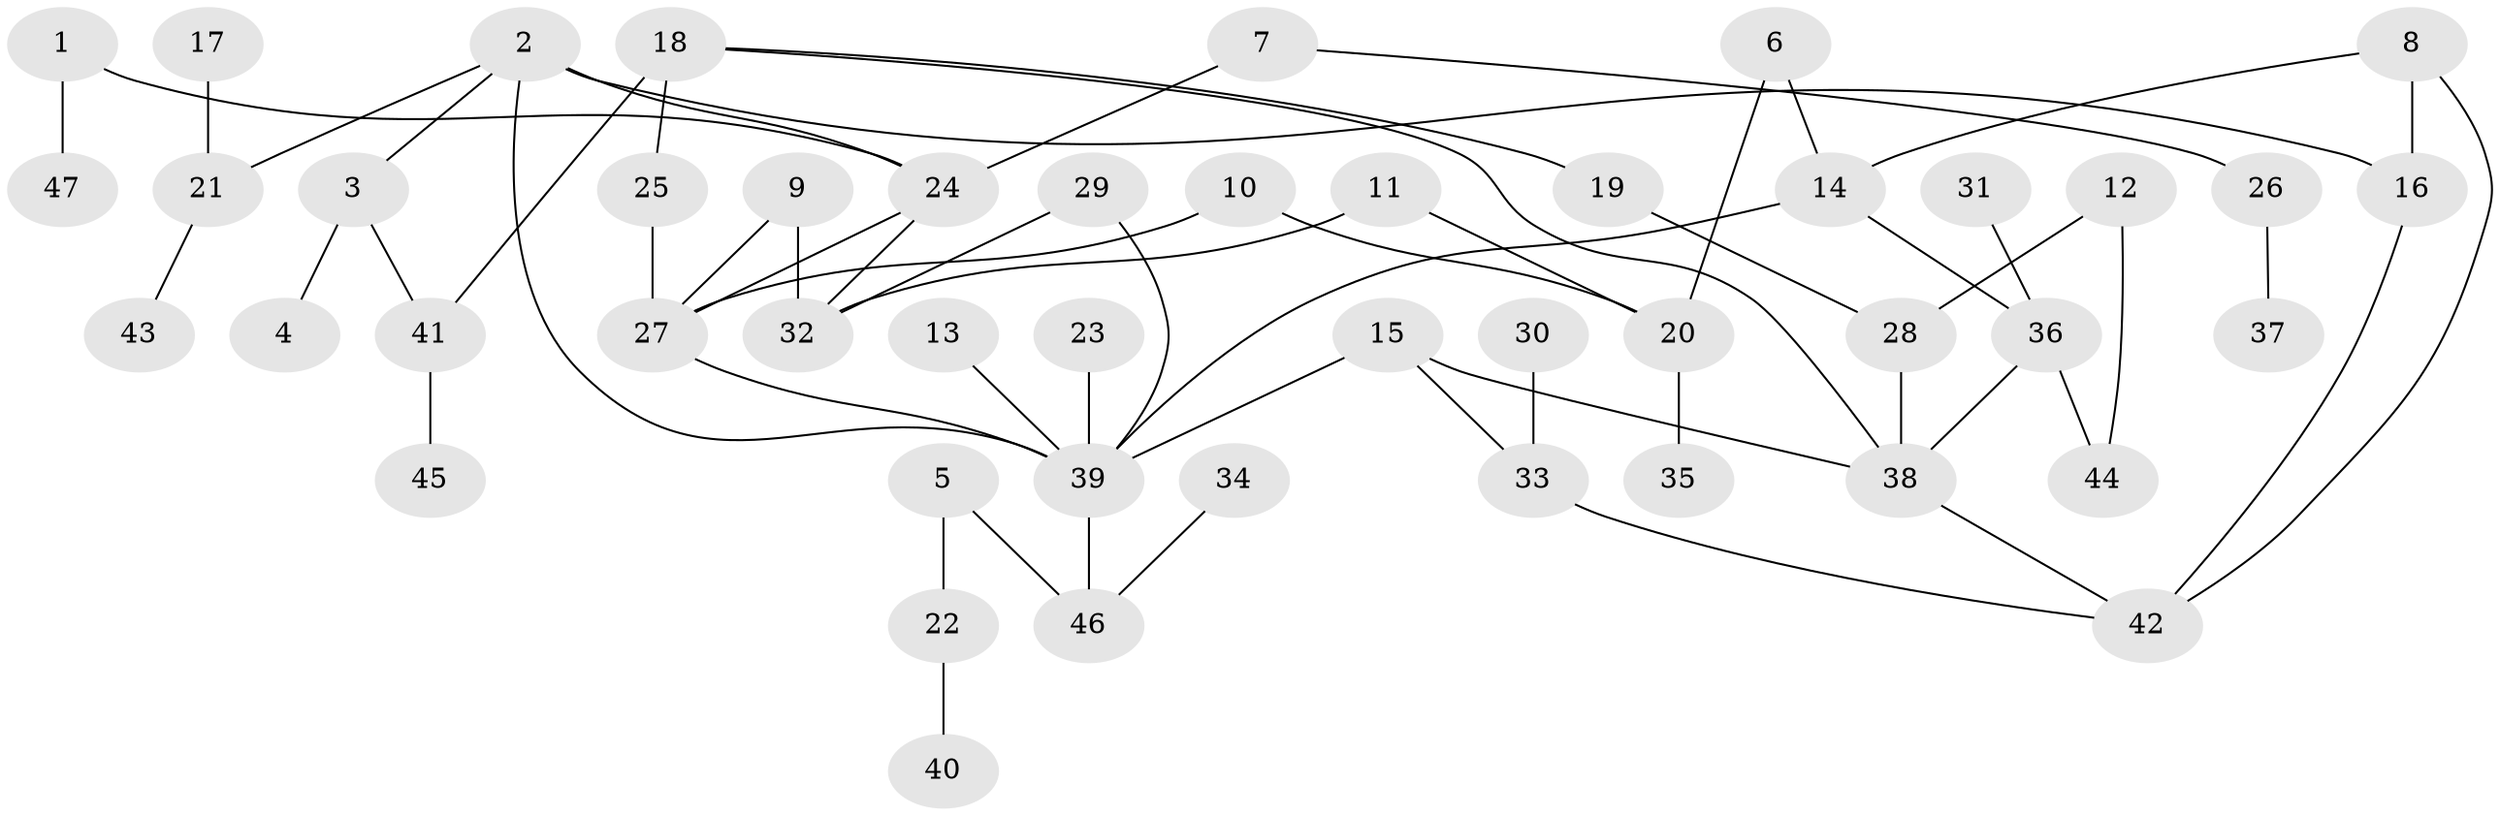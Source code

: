 // original degree distribution, {6: 0.010638297872340425, 5: 0.06382978723404255, 8: 0.010638297872340425, 7: 0.010638297872340425, 4: 0.0851063829787234, 2: 0.2978723404255319, 3: 0.14893617021276595, 1: 0.3723404255319149}
// Generated by graph-tools (version 1.1) at 2025/36/03/04/25 23:36:00]
// undirected, 47 vertices, 60 edges
graph export_dot {
  node [color=gray90,style=filled];
  1;
  2;
  3;
  4;
  5;
  6;
  7;
  8;
  9;
  10;
  11;
  12;
  13;
  14;
  15;
  16;
  17;
  18;
  19;
  20;
  21;
  22;
  23;
  24;
  25;
  26;
  27;
  28;
  29;
  30;
  31;
  32;
  33;
  34;
  35;
  36;
  37;
  38;
  39;
  40;
  41;
  42;
  43;
  44;
  45;
  46;
  47;
  1 -- 24 [weight=1.0];
  1 -- 47 [weight=1.0];
  2 -- 3 [weight=1.0];
  2 -- 16 [weight=1.0];
  2 -- 21 [weight=1.0];
  2 -- 24 [weight=1.0];
  2 -- 39 [weight=1.0];
  3 -- 4 [weight=1.0];
  3 -- 41 [weight=1.0];
  5 -- 22 [weight=1.0];
  5 -- 46 [weight=1.0];
  6 -- 14 [weight=1.0];
  6 -- 20 [weight=1.0];
  7 -- 24 [weight=1.0];
  7 -- 26 [weight=1.0];
  8 -- 14 [weight=1.0];
  8 -- 16 [weight=1.0];
  8 -- 42 [weight=1.0];
  9 -- 27 [weight=1.0];
  9 -- 32 [weight=1.0];
  10 -- 20 [weight=1.0];
  10 -- 27 [weight=1.0];
  11 -- 20 [weight=1.0];
  11 -- 32 [weight=1.0];
  12 -- 28 [weight=1.0];
  12 -- 44 [weight=1.0];
  13 -- 39 [weight=1.0];
  14 -- 36 [weight=1.0];
  14 -- 39 [weight=1.0];
  15 -- 33 [weight=1.0];
  15 -- 38 [weight=1.0];
  15 -- 39 [weight=1.0];
  16 -- 42 [weight=1.0];
  17 -- 21 [weight=1.0];
  18 -- 19 [weight=1.0];
  18 -- 25 [weight=1.0];
  18 -- 38 [weight=1.0];
  18 -- 41 [weight=2.0];
  19 -- 28 [weight=1.0];
  20 -- 35 [weight=1.0];
  21 -- 43 [weight=1.0];
  22 -- 40 [weight=1.0];
  23 -- 39 [weight=1.0];
  24 -- 27 [weight=1.0];
  24 -- 32 [weight=1.0];
  25 -- 27 [weight=1.0];
  26 -- 37 [weight=1.0];
  27 -- 39 [weight=1.0];
  28 -- 38 [weight=1.0];
  29 -- 32 [weight=1.0];
  29 -- 39 [weight=1.0];
  30 -- 33 [weight=1.0];
  31 -- 36 [weight=1.0];
  33 -- 42 [weight=1.0];
  34 -- 46 [weight=1.0];
  36 -- 38 [weight=1.0];
  36 -- 44 [weight=1.0];
  38 -- 42 [weight=1.0];
  39 -- 46 [weight=1.0];
  41 -- 45 [weight=1.0];
}
